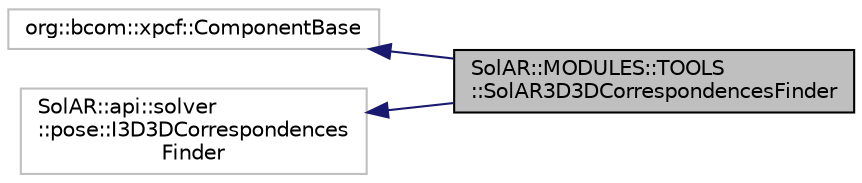 digraph "SolAR::MODULES::TOOLS::SolAR3D3DCorrespondencesFinder"
{
 // LATEX_PDF_SIZE
  edge [fontname="Helvetica",fontsize="10",labelfontname="Helvetica",labelfontsize="10"];
  node [fontname="Helvetica",fontsize="10",shape=record];
  rankdir="LR";
  Node1 [label="SolAR::MODULES::TOOLS\l::SolAR3D3DCorrespondencesFinder",height=0.2,width=0.4,color="black", fillcolor="grey75", style="filled", fontcolor="black",tooltip="Finds the 3D-3D correspondences from feature matches of two keyframes. UUID: 978068ef-7f93-41ef-8e24-..."];
  Node2 -> Node1 [dir="back",color="midnightblue",fontsize="10",style="solid",fontname="Helvetica"];
  Node2 [label="org::bcom::xpcf::ComponentBase",height=0.2,width=0.4,color="grey75", fillcolor="white", style="filled",tooltip=" "];
  Node3 -> Node1 [dir="back",color="midnightblue",fontsize="10",style="solid",fontname="Helvetica"];
  Node3 [label="SolAR::api::solver\l::pose::I3D3DCorrespondences\lFinder",height=0.2,width=0.4,color="grey75", fillcolor="white", style="filled",tooltip=" "];
}
